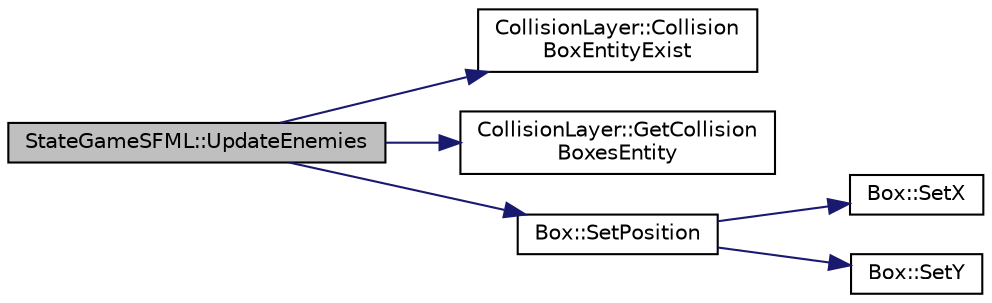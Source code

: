 digraph "StateGameSFML::UpdateEnemies"
{
 // LATEX_PDF_SIZE
  bgcolor="transparent";
  edge [fontname="Helvetica",fontsize="10",labelfontname="Helvetica",labelfontsize="10"];
  node [fontname="Helvetica",fontsize="10",shape=record];
  rankdir="LR";
  Node1 [label="StateGameSFML::UpdateEnemies",height=0.2,width=0.4,color="black", fillcolor="grey75", style="filled", fontcolor="black",tooltip="Met à jour les données correspondant aux ennemis."];
  Node1 -> Node2 [color="midnightblue",fontsize="10",style="solid",fontname="Helvetica"];
  Node2 [label="CollisionLayer::Collision\lBoxEntityExist",height=0.2,width=0.4,color="black",URL="$classCollisionLayer.html#afb66a7971431ff144d9cf60dc38d01fd",tooltip="Permet de savoir si une clé existe."];
  Node1 -> Node3 [color="midnightblue",fontsize="10",style="solid",fontname="Helvetica"];
  Node3 [label="CollisionLayer::GetCollision\lBoxesEntity",height=0.2,width=0.4,color="black",URL="$classCollisionLayer.html#a88cf3f7e5b55058df61d24f199c54b5b",tooltip="Fonction permettant de récupérer les CollisionBox des entités de l'objet."];
  Node1 -> Node4 [color="midnightblue",fontsize="10",style="solid",fontname="Helvetica"];
  Node4 [label="Box::SetPosition",height=0.2,width=0.4,color="black",URL="$classBox.html#a0f3f1e3acf82ac45cccb611be4b79206",tooltip="Modifie la position de la Box par celle en paramètre."];
  Node4 -> Node5 [color="midnightblue",fontsize="10",style="solid",fontname="Helvetica"];
  Node5 [label="Box::SetX",height=0.2,width=0.4,color="black",URL="$classBox.html#aebb3d713f415ee36e6c245c45053223c",tooltip="Modifie la position sur l'axe horizontal."];
  Node4 -> Node6 [color="midnightblue",fontsize="10",style="solid",fontname="Helvetica"];
  Node6 [label="Box::SetY",height=0.2,width=0.4,color="black",URL="$classBox.html#a05649a7f4b8aa9c0524141672f6edfea",tooltip="Modifie la position sur l'axe vertical."];
}
